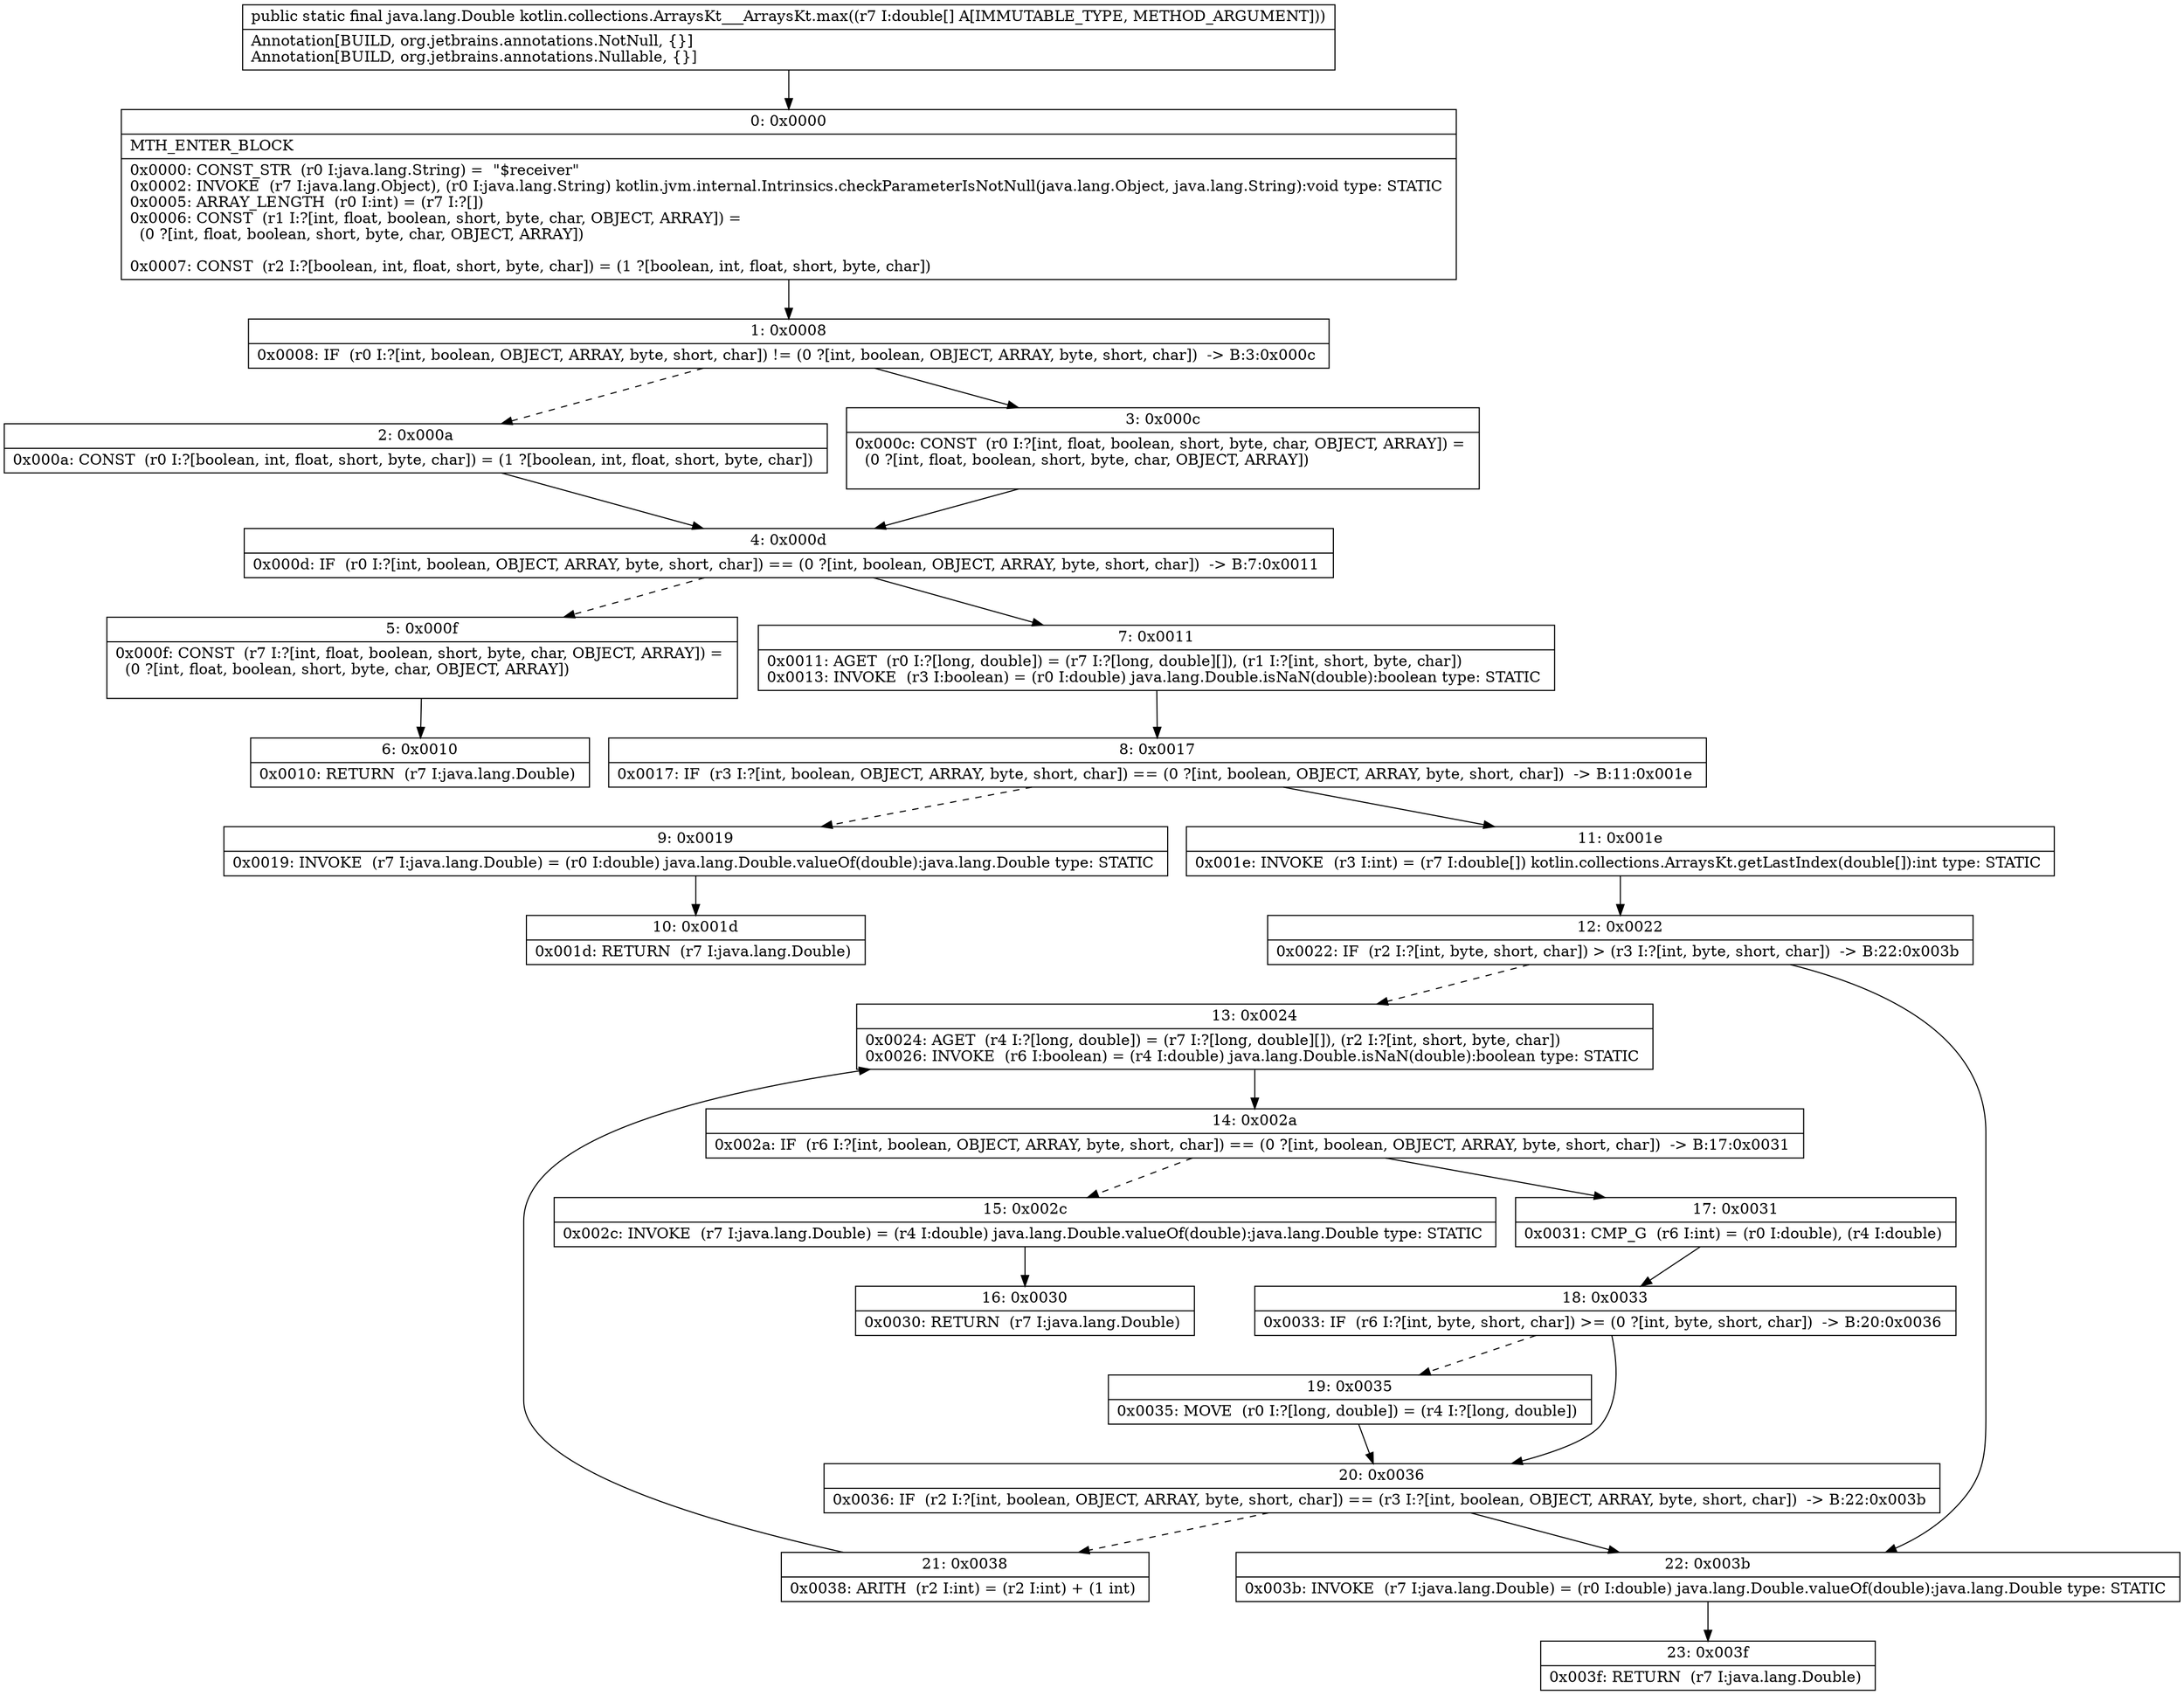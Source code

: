 digraph "CFG forkotlin.collections.ArraysKt___ArraysKt.max([D)Ljava\/lang\/Double;" {
Node_0 [shape=record,label="{0\:\ 0x0000|MTH_ENTER_BLOCK\l|0x0000: CONST_STR  (r0 I:java.lang.String) =  \"$receiver\" \l0x0002: INVOKE  (r7 I:java.lang.Object), (r0 I:java.lang.String) kotlin.jvm.internal.Intrinsics.checkParameterIsNotNull(java.lang.Object, java.lang.String):void type: STATIC \l0x0005: ARRAY_LENGTH  (r0 I:int) = (r7 I:?[]) \l0x0006: CONST  (r1 I:?[int, float, boolean, short, byte, char, OBJECT, ARRAY]) = \l  (0 ?[int, float, boolean, short, byte, char, OBJECT, ARRAY])\l \l0x0007: CONST  (r2 I:?[boolean, int, float, short, byte, char]) = (1 ?[boolean, int, float, short, byte, char]) \l}"];
Node_1 [shape=record,label="{1\:\ 0x0008|0x0008: IF  (r0 I:?[int, boolean, OBJECT, ARRAY, byte, short, char]) != (0 ?[int, boolean, OBJECT, ARRAY, byte, short, char])  \-\> B:3:0x000c \l}"];
Node_2 [shape=record,label="{2\:\ 0x000a|0x000a: CONST  (r0 I:?[boolean, int, float, short, byte, char]) = (1 ?[boolean, int, float, short, byte, char]) \l}"];
Node_3 [shape=record,label="{3\:\ 0x000c|0x000c: CONST  (r0 I:?[int, float, boolean, short, byte, char, OBJECT, ARRAY]) = \l  (0 ?[int, float, boolean, short, byte, char, OBJECT, ARRAY])\l \l}"];
Node_4 [shape=record,label="{4\:\ 0x000d|0x000d: IF  (r0 I:?[int, boolean, OBJECT, ARRAY, byte, short, char]) == (0 ?[int, boolean, OBJECT, ARRAY, byte, short, char])  \-\> B:7:0x0011 \l}"];
Node_5 [shape=record,label="{5\:\ 0x000f|0x000f: CONST  (r7 I:?[int, float, boolean, short, byte, char, OBJECT, ARRAY]) = \l  (0 ?[int, float, boolean, short, byte, char, OBJECT, ARRAY])\l \l}"];
Node_6 [shape=record,label="{6\:\ 0x0010|0x0010: RETURN  (r7 I:java.lang.Double) \l}"];
Node_7 [shape=record,label="{7\:\ 0x0011|0x0011: AGET  (r0 I:?[long, double]) = (r7 I:?[long, double][]), (r1 I:?[int, short, byte, char]) \l0x0013: INVOKE  (r3 I:boolean) = (r0 I:double) java.lang.Double.isNaN(double):boolean type: STATIC \l}"];
Node_8 [shape=record,label="{8\:\ 0x0017|0x0017: IF  (r3 I:?[int, boolean, OBJECT, ARRAY, byte, short, char]) == (0 ?[int, boolean, OBJECT, ARRAY, byte, short, char])  \-\> B:11:0x001e \l}"];
Node_9 [shape=record,label="{9\:\ 0x0019|0x0019: INVOKE  (r7 I:java.lang.Double) = (r0 I:double) java.lang.Double.valueOf(double):java.lang.Double type: STATIC \l}"];
Node_10 [shape=record,label="{10\:\ 0x001d|0x001d: RETURN  (r7 I:java.lang.Double) \l}"];
Node_11 [shape=record,label="{11\:\ 0x001e|0x001e: INVOKE  (r3 I:int) = (r7 I:double[]) kotlin.collections.ArraysKt.getLastIndex(double[]):int type: STATIC \l}"];
Node_12 [shape=record,label="{12\:\ 0x0022|0x0022: IF  (r2 I:?[int, byte, short, char]) \> (r3 I:?[int, byte, short, char])  \-\> B:22:0x003b \l}"];
Node_13 [shape=record,label="{13\:\ 0x0024|0x0024: AGET  (r4 I:?[long, double]) = (r7 I:?[long, double][]), (r2 I:?[int, short, byte, char]) \l0x0026: INVOKE  (r6 I:boolean) = (r4 I:double) java.lang.Double.isNaN(double):boolean type: STATIC \l}"];
Node_14 [shape=record,label="{14\:\ 0x002a|0x002a: IF  (r6 I:?[int, boolean, OBJECT, ARRAY, byte, short, char]) == (0 ?[int, boolean, OBJECT, ARRAY, byte, short, char])  \-\> B:17:0x0031 \l}"];
Node_15 [shape=record,label="{15\:\ 0x002c|0x002c: INVOKE  (r7 I:java.lang.Double) = (r4 I:double) java.lang.Double.valueOf(double):java.lang.Double type: STATIC \l}"];
Node_16 [shape=record,label="{16\:\ 0x0030|0x0030: RETURN  (r7 I:java.lang.Double) \l}"];
Node_17 [shape=record,label="{17\:\ 0x0031|0x0031: CMP_G  (r6 I:int) = (r0 I:double), (r4 I:double) \l}"];
Node_18 [shape=record,label="{18\:\ 0x0033|0x0033: IF  (r6 I:?[int, byte, short, char]) \>= (0 ?[int, byte, short, char])  \-\> B:20:0x0036 \l}"];
Node_19 [shape=record,label="{19\:\ 0x0035|0x0035: MOVE  (r0 I:?[long, double]) = (r4 I:?[long, double]) \l}"];
Node_20 [shape=record,label="{20\:\ 0x0036|0x0036: IF  (r2 I:?[int, boolean, OBJECT, ARRAY, byte, short, char]) == (r3 I:?[int, boolean, OBJECT, ARRAY, byte, short, char])  \-\> B:22:0x003b \l}"];
Node_21 [shape=record,label="{21\:\ 0x0038|0x0038: ARITH  (r2 I:int) = (r2 I:int) + (1 int) \l}"];
Node_22 [shape=record,label="{22\:\ 0x003b|0x003b: INVOKE  (r7 I:java.lang.Double) = (r0 I:double) java.lang.Double.valueOf(double):java.lang.Double type: STATIC \l}"];
Node_23 [shape=record,label="{23\:\ 0x003f|0x003f: RETURN  (r7 I:java.lang.Double) \l}"];
MethodNode[shape=record,label="{public static final java.lang.Double kotlin.collections.ArraysKt___ArraysKt.max((r7 I:double[] A[IMMUTABLE_TYPE, METHOD_ARGUMENT]))  | Annotation[BUILD, org.jetbrains.annotations.NotNull, \{\}]\lAnnotation[BUILD, org.jetbrains.annotations.Nullable, \{\}]\l}"];
MethodNode -> Node_0;
Node_0 -> Node_1;
Node_1 -> Node_2[style=dashed];
Node_1 -> Node_3;
Node_2 -> Node_4;
Node_3 -> Node_4;
Node_4 -> Node_5[style=dashed];
Node_4 -> Node_7;
Node_5 -> Node_6;
Node_7 -> Node_8;
Node_8 -> Node_9[style=dashed];
Node_8 -> Node_11;
Node_9 -> Node_10;
Node_11 -> Node_12;
Node_12 -> Node_13[style=dashed];
Node_12 -> Node_22;
Node_13 -> Node_14;
Node_14 -> Node_15[style=dashed];
Node_14 -> Node_17;
Node_15 -> Node_16;
Node_17 -> Node_18;
Node_18 -> Node_19[style=dashed];
Node_18 -> Node_20;
Node_19 -> Node_20;
Node_20 -> Node_21[style=dashed];
Node_20 -> Node_22;
Node_21 -> Node_13;
Node_22 -> Node_23;
}

